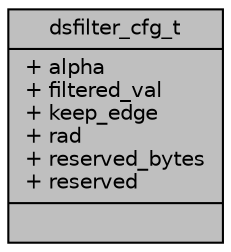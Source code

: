 digraph "dsfilter_cfg_t"
{
 // INTERACTIVE_SVG=YES
 // LATEX_PDF_SIZE
  bgcolor="transparent";
  edge [fontname="Helvetica",fontsize="10",labelfontname="Helvetica",labelfontsize="10"];
  node [fontname="Helvetica",fontsize="10",shape=record];
  Node1 [label="{dsfilter_cfg_t\n|+ alpha\l+ filtered_val\l+ keep_edge\l+ rad\l+ reserved_bytes\l+ reserved\l|}",height=0.2,width=0.4,color="black", fillcolor="grey75", style="filled", fontcolor="black",tooltip="The configuration of dsfilter."];
}
